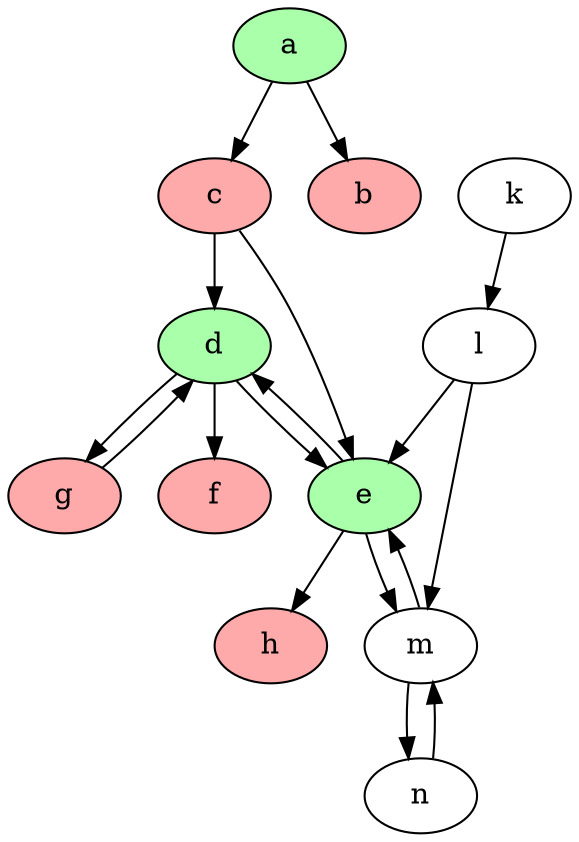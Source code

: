 strict digraph "" {
	a	[fillcolor="#AAFFAA",
		style=filled];
	b	[fillcolor="#FFAAAA",
		style=filled];
	a -> b	[dir=forward];
	c	[fillcolor="#FFAAAA",
		style=filled];
	a -> c	[dir=forward];
	d	[fillcolor="#AAFFAA",
		style=filled];
	c -> d	[dir=forward];
	e	[fillcolor="#AAFFAA",
		style=filled];
	c -> e	[dir=forward];
	k -> l	[dir=forward];
	l -> e	[dir=forward];
	l -> m	[dir=forward];
	d -> e	[dir=forward];
	f	[fillcolor="#FFAAAA",
		style=filled];
	d -> f	[dir=forward];
	g	[fillcolor="#FFAAAA",
		style=filled];
	d -> g	[dir=forward];
	e -> d	[dir=forward];
	e -> m	[dir=forward];
	h	[fillcolor="#FFAAAA",
		style=filled];
	e -> h	[dir=forward];
	m -> e	[dir=forward];
	m -> n	[dir=forward];
	g -> d	[dir=forward];
	n -> m	[dir=forward];
}
